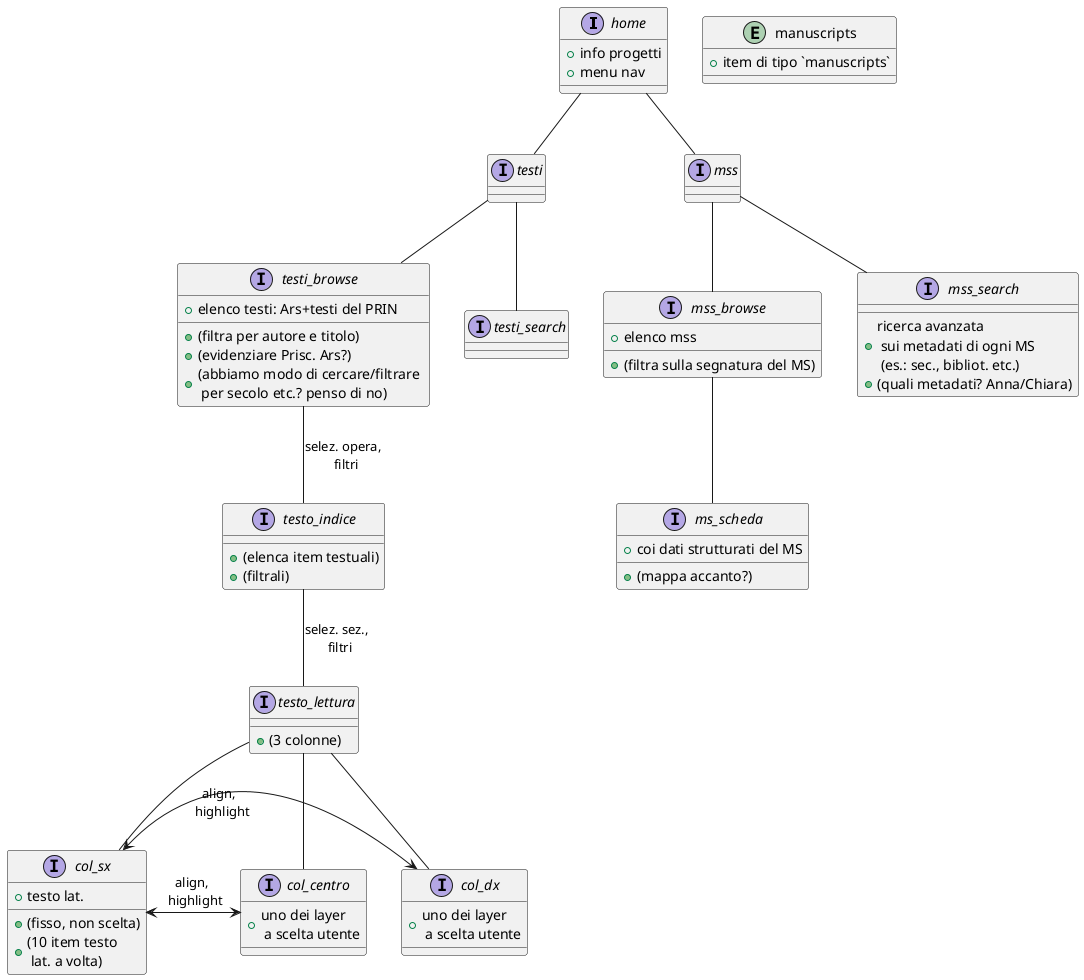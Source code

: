 @startuml


''''''''
' HOME '
''''''''

interface home {
    + info progetti
    + menu nav
}

home -- testi
interface testi {
}

home -- mss
interface mss {
}



''''''''''''''''
' TESTI_BROWSE '
''''''''''''''''

testi -- testi_browse

interface testi_browse {
     + elenco testi: Ars+testi del PRIN
     + (filtra per autore e titolo)
     + (evidenziare Prisc. Ars?)
     + (abbiamo modo di cercare/filtrare \n per secolo etc.? penso di no)
}


testi_browse -- testo_indice: selez. opera, \n filtri
interface testo_indice {
     + (elenca item testuali)
     + (filtrali)
}

testo_indice -- testo_lettura : selez. sez., \n filtri



'''''''''''''''''
' TESTO_LETTURA '
'''''''''''''''''

interface testo_lettura {
    + (3 colonne)
}

testo_lettura -- col_sx
testo_lettura -- col_centro
testo_lettura -- col_dx

interface col_centro {
    + uno dei layer \n a scelta utente
}

interface col_sx {
    + testo lat.
    + (fisso, non scelta)
    + (10 item testo \n lat. a volta)
}

interface col_dx {
    + uno dei layer \n a scelta utente
}

col_sx <-> col_centro : align, \n highlight
col_sx <->  col_dx : align, \n highlight



''''''''''''''''
' TESTI_SEARCH '
''''''''''''''''

testi -- testi_search
interface testi_search {
}


'''''''
' MSS '
'''''''

mss -- mss_browse
interface mss_browse {
    + elenco mss
    + (filtra sulla segnatura del MS)
}

mss_browse -- ms_scheda
interface ms_scheda {
    + coi dati strutturati del MS
    + (mappa accanto?)
}

entity manuscripts {
    + item di tipo `manuscripts`
}

mss -- mss_search
interface mss_search {
    + ricerca avanzata \n sui metadati di ogni MS \n (es.: sec., bibliot. etc.)
    + (quali metadati? Anna/Chiara)
}
    

@enduml
